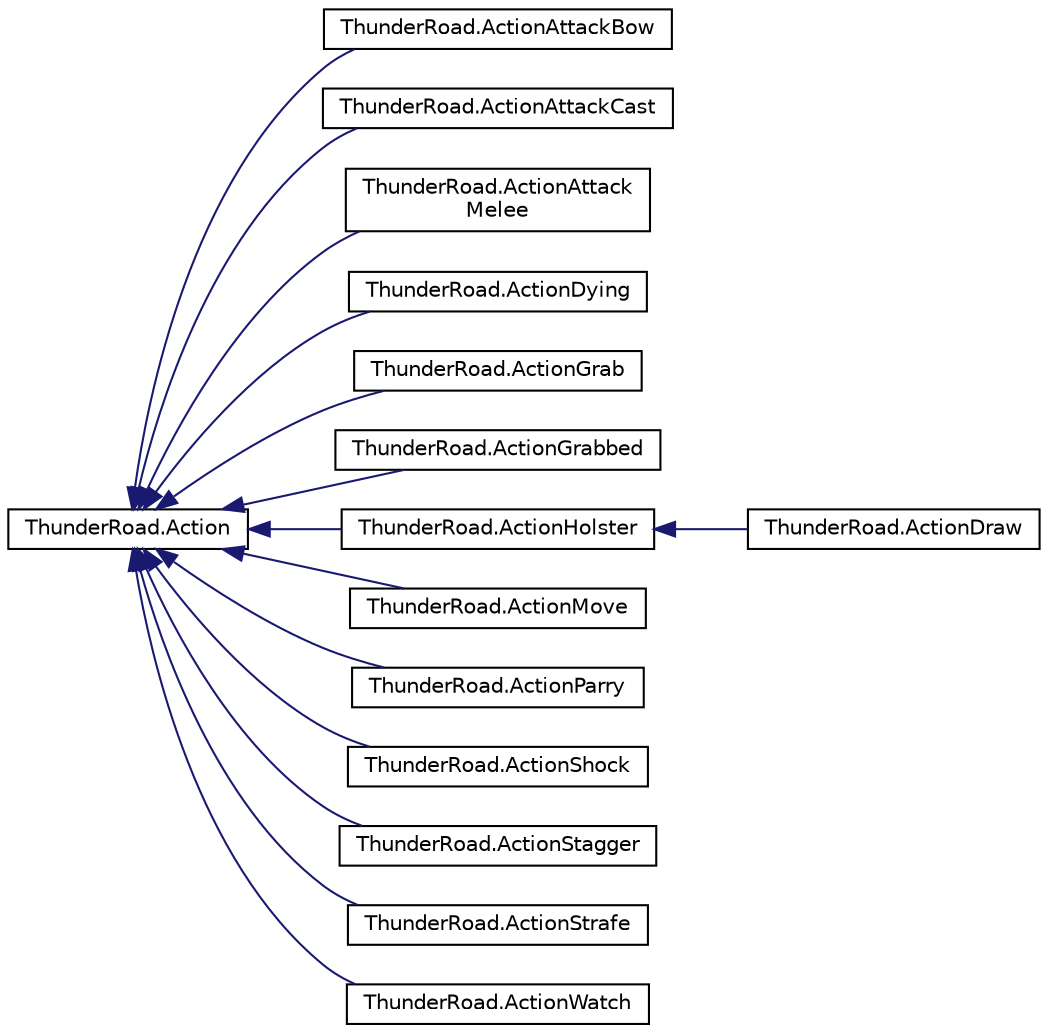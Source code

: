 digraph "Graphical Class Hierarchy"
{
 // LATEX_PDF_SIZE
  edge [fontname="Helvetica",fontsize="10",labelfontname="Helvetica",labelfontsize="10"];
  node [fontname="Helvetica",fontsize="10",shape=record];
  rankdir="LR";
  Node0 [label="ThunderRoad.Action",height=0.2,width=0.4,color="black", fillcolor="white", style="filled",URL="$class_thunder_road_1_1_action.html",tooltip="Class Action."];
  Node0 -> Node1 [dir="back",color="midnightblue",fontsize="10",style="solid",fontname="Helvetica"];
  Node1 [label="ThunderRoad.ActionAttackBow",height=0.2,width=0.4,color="black", fillcolor="white", style="filled",URL="$class_thunder_road_1_1_action_attack_bow.html",tooltip="Class ActionAttackBow. Implements the ThunderRoad.Action"];
  Node0 -> Node2 [dir="back",color="midnightblue",fontsize="10",style="solid",fontname="Helvetica"];
  Node2 [label="ThunderRoad.ActionAttackCast",height=0.2,width=0.4,color="black", fillcolor="white", style="filled",URL="$class_thunder_road_1_1_action_attack_cast.html",tooltip="Class ActionAttackCast. Implements the ThunderRoad.Action"];
  Node0 -> Node3 [dir="back",color="midnightblue",fontsize="10",style="solid",fontname="Helvetica"];
  Node3 [label="ThunderRoad.ActionAttack\lMelee",height=0.2,width=0.4,color="black", fillcolor="white", style="filled",URL="$class_thunder_road_1_1_action_attack_melee.html",tooltip="Class ActionAttackMelee. Implements the ThunderRoad.Action"];
  Node0 -> Node4 [dir="back",color="midnightblue",fontsize="10",style="solid",fontname="Helvetica"];
  Node4 [label="ThunderRoad.ActionDying",height=0.2,width=0.4,color="black", fillcolor="white", style="filled",URL="$class_thunder_road_1_1_action_dying.html",tooltip="Class ActionDying. Implements the ThunderRoad.Action"];
  Node0 -> Node5 [dir="back",color="midnightblue",fontsize="10",style="solid",fontname="Helvetica"];
  Node5 [label="ThunderRoad.ActionGrab",height=0.2,width=0.4,color="black", fillcolor="white", style="filled",URL="$class_thunder_road_1_1_action_grab.html",tooltip="Class ActionGrab. Implements the ThunderRoad.Action"];
  Node0 -> Node6 [dir="back",color="midnightblue",fontsize="10",style="solid",fontname="Helvetica"];
  Node6 [label="ThunderRoad.ActionGrabbed",height=0.2,width=0.4,color="black", fillcolor="white", style="filled",URL="$class_thunder_road_1_1_action_grabbed.html",tooltip="Class ActionGrabbed. Implements the ThunderRoad.Action"];
  Node0 -> Node7 [dir="back",color="midnightblue",fontsize="10",style="solid",fontname="Helvetica"];
  Node7 [label="ThunderRoad.ActionHolster",height=0.2,width=0.4,color="black", fillcolor="white", style="filled",URL="$class_thunder_road_1_1_action_holster.html",tooltip="Class ActionHolster. Implements the ThunderRoad.Action"];
  Node7 -> Node8 [dir="back",color="midnightblue",fontsize="10",style="solid",fontname="Helvetica"];
  Node8 [label="ThunderRoad.ActionDraw",height=0.2,width=0.4,color="black", fillcolor="white", style="filled",URL="$class_thunder_road_1_1_action_draw.html",tooltip="Class ActionDraw. Implements the ThunderRoad.ActionHolster"];
  Node0 -> Node9 [dir="back",color="midnightblue",fontsize="10",style="solid",fontname="Helvetica"];
  Node9 [label="ThunderRoad.ActionMove",height=0.2,width=0.4,color="black", fillcolor="white", style="filled",URL="$class_thunder_road_1_1_action_move.html",tooltip="Class ActionMove. Implements the ThunderRoad.Action"];
  Node0 -> Node10 [dir="back",color="midnightblue",fontsize="10",style="solid",fontname="Helvetica"];
  Node10 [label="ThunderRoad.ActionParry",height=0.2,width=0.4,color="black", fillcolor="white", style="filled",URL="$class_thunder_road_1_1_action_parry.html",tooltip="Class ActionParry. Implements the ThunderRoad.Action"];
  Node0 -> Node11 [dir="back",color="midnightblue",fontsize="10",style="solid",fontname="Helvetica"];
  Node11 [label="ThunderRoad.ActionShock",height=0.2,width=0.4,color="black", fillcolor="white", style="filled",URL="$class_thunder_road_1_1_action_shock.html",tooltip="Class ActionShock. Implements the ThunderRoad.Action"];
  Node0 -> Node12 [dir="back",color="midnightblue",fontsize="10",style="solid",fontname="Helvetica"];
  Node12 [label="ThunderRoad.ActionStagger",height=0.2,width=0.4,color="black", fillcolor="white", style="filled",URL="$class_thunder_road_1_1_action_stagger.html",tooltip="Class ActionStagger. Implements the ThunderRoad.Action"];
  Node0 -> Node13 [dir="back",color="midnightblue",fontsize="10",style="solid",fontname="Helvetica"];
  Node13 [label="ThunderRoad.ActionStrafe",height=0.2,width=0.4,color="black", fillcolor="white", style="filled",URL="$class_thunder_road_1_1_action_strafe.html",tooltip="Class ActionStrafe. Implements the ThunderRoad.Action"];
  Node0 -> Node14 [dir="back",color="midnightblue",fontsize="10",style="solid",fontname="Helvetica"];
  Node14 [label="ThunderRoad.ActionWatch",height=0.2,width=0.4,color="black", fillcolor="white", style="filled",URL="$class_thunder_road_1_1_action_watch.html",tooltip="Class ActionWatch. Implements the ThunderRoad.Action"];
}

